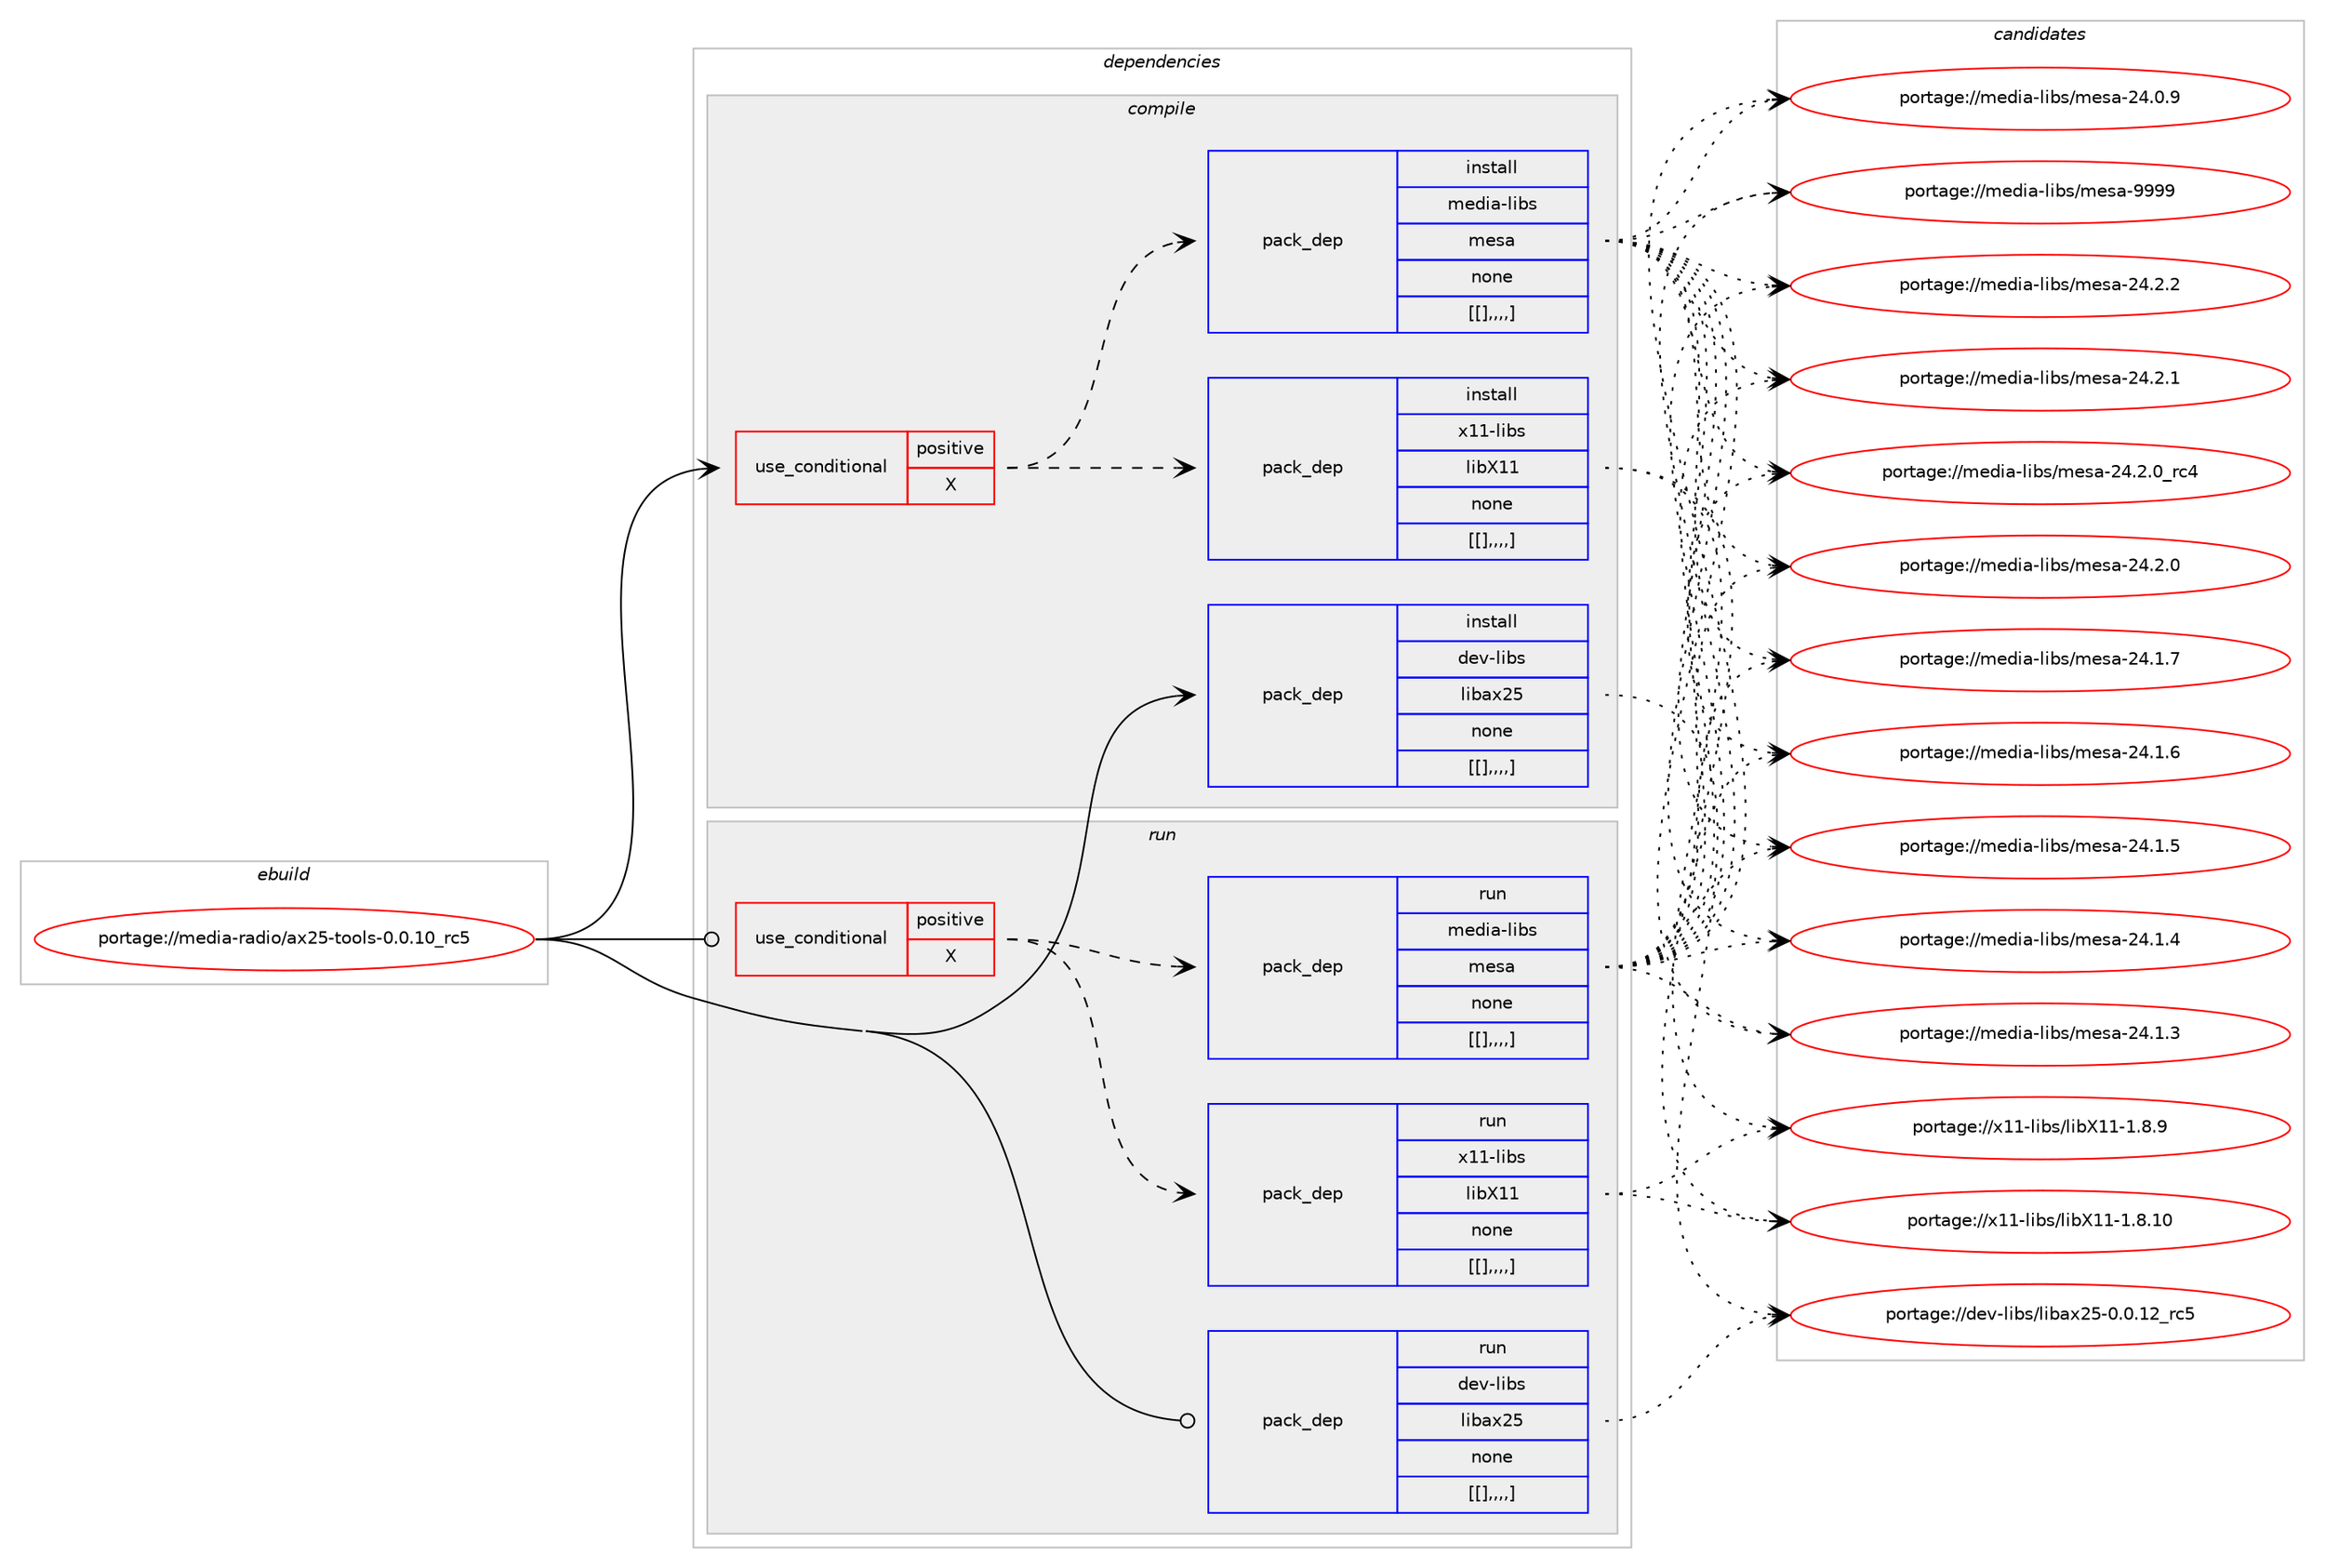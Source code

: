 digraph prolog {

# *************
# Graph options
# *************

newrank=true;
concentrate=true;
compound=true;
graph [rankdir=LR,fontname=Helvetica,fontsize=10,ranksep=1.5];#, ranksep=2.5, nodesep=0.2];
edge  [arrowhead=vee];
node  [fontname=Helvetica,fontsize=10];

# **********
# The ebuild
# **********

subgraph cluster_leftcol {
color=gray;
label=<<i>ebuild</i>>;
id [label="portage://media-radio/ax25-tools-0.0.10_rc5", color=red, width=4, href="../media-radio/ax25-tools-0.0.10_rc5.svg"];
}

# ****************
# The dependencies
# ****************

subgraph cluster_midcol {
color=gray;
label=<<i>dependencies</i>>;
subgraph cluster_compile {
fillcolor="#eeeeee";
style=filled;
label=<<i>compile</i>>;
subgraph cond82457 {
dependency327265 [label=<<TABLE BORDER="0" CELLBORDER="1" CELLSPACING="0" CELLPADDING="4"><TR><TD ROWSPAN="3" CELLPADDING="10">use_conditional</TD></TR><TR><TD>positive</TD></TR><TR><TD>X</TD></TR></TABLE>>, shape=none, color=red];
subgraph pack242230 {
dependency327266 [label=<<TABLE BORDER="0" CELLBORDER="1" CELLSPACING="0" CELLPADDING="4" WIDTH="220"><TR><TD ROWSPAN="6" CELLPADDING="30">pack_dep</TD></TR><TR><TD WIDTH="110">install</TD></TR><TR><TD>x11-libs</TD></TR><TR><TD>libX11</TD></TR><TR><TD>none</TD></TR><TR><TD>[[],,,,]</TD></TR></TABLE>>, shape=none, color=blue];
}
dependency327265:e -> dependency327266:w [weight=20,style="dashed",arrowhead="vee"];
subgraph pack242231 {
dependency327267 [label=<<TABLE BORDER="0" CELLBORDER="1" CELLSPACING="0" CELLPADDING="4" WIDTH="220"><TR><TD ROWSPAN="6" CELLPADDING="30">pack_dep</TD></TR><TR><TD WIDTH="110">install</TD></TR><TR><TD>media-libs</TD></TR><TR><TD>mesa</TD></TR><TR><TD>none</TD></TR><TR><TD>[[],,,,]</TD></TR></TABLE>>, shape=none, color=blue];
}
dependency327265:e -> dependency327267:w [weight=20,style="dashed",arrowhead="vee"];
}
id:e -> dependency327265:w [weight=20,style="solid",arrowhead="vee"];
subgraph pack242232 {
dependency327268 [label=<<TABLE BORDER="0" CELLBORDER="1" CELLSPACING="0" CELLPADDING="4" WIDTH="220"><TR><TD ROWSPAN="6" CELLPADDING="30">pack_dep</TD></TR><TR><TD WIDTH="110">install</TD></TR><TR><TD>dev-libs</TD></TR><TR><TD>libax25</TD></TR><TR><TD>none</TD></TR><TR><TD>[[],,,,]</TD></TR></TABLE>>, shape=none, color=blue];
}
id:e -> dependency327268:w [weight=20,style="solid",arrowhead="vee"];
}
subgraph cluster_compileandrun {
fillcolor="#eeeeee";
style=filled;
label=<<i>compile and run</i>>;
}
subgraph cluster_run {
fillcolor="#eeeeee";
style=filled;
label=<<i>run</i>>;
subgraph cond82458 {
dependency327269 [label=<<TABLE BORDER="0" CELLBORDER="1" CELLSPACING="0" CELLPADDING="4"><TR><TD ROWSPAN="3" CELLPADDING="10">use_conditional</TD></TR><TR><TD>positive</TD></TR><TR><TD>X</TD></TR></TABLE>>, shape=none, color=red];
subgraph pack242233 {
dependency327270 [label=<<TABLE BORDER="0" CELLBORDER="1" CELLSPACING="0" CELLPADDING="4" WIDTH="220"><TR><TD ROWSPAN="6" CELLPADDING="30">pack_dep</TD></TR><TR><TD WIDTH="110">run</TD></TR><TR><TD>x11-libs</TD></TR><TR><TD>libX11</TD></TR><TR><TD>none</TD></TR><TR><TD>[[],,,,]</TD></TR></TABLE>>, shape=none, color=blue];
}
dependency327269:e -> dependency327270:w [weight=20,style="dashed",arrowhead="vee"];
subgraph pack242234 {
dependency327271 [label=<<TABLE BORDER="0" CELLBORDER="1" CELLSPACING="0" CELLPADDING="4" WIDTH="220"><TR><TD ROWSPAN="6" CELLPADDING="30">pack_dep</TD></TR><TR><TD WIDTH="110">run</TD></TR><TR><TD>media-libs</TD></TR><TR><TD>mesa</TD></TR><TR><TD>none</TD></TR><TR><TD>[[],,,,]</TD></TR></TABLE>>, shape=none, color=blue];
}
dependency327269:e -> dependency327271:w [weight=20,style="dashed",arrowhead="vee"];
}
id:e -> dependency327269:w [weight=20,style="solid",arrowhead="odot"];
subgraph pack242235 {
dependency327272 [label=<<TABLE BORDER="0" CELLBORDER="1" CELLSPACING="0" CELLPADDING="4" WIDTH="220"><TR><TD ROWSPAN="6" CELLPADDING="30">pack_dep</TD></TR><TR><TD WIDTH="110">run</TD></TR><TR><TD>dev-libs</TD></TR><TR><TD>libax25</TD></TR><TR><TD>none</TD></TR><TR><TD>[[],,,,]</TD></TR></TABLE>>, shape=none, color=blue];
}
id:e -> dependency327272:w [weight=20,style="solid",arrowhead="odot"];
}
}

# **************
# The candidates
# **************

subgraph cluster_choices {
rank=same;
color=gray;
label=<<i>candidates</i>>;

subgraph choice242230 {
color=black;
nodesep=1;
choice12049494510810598115471081059888494945494656464948 [label="portage://x11-libs/libX11-1.8.10", color=red, width=4,href="../x11-libs/libX11-1.8.10.svg"];
choice120494945108105981154710810598884949454946564657 [label="portage://x11-libs/libX11-1.8.9", color=red, width=4,href="../x11-libs/libX11-1.8.9.svg"];
dependency327266:e -> choice12049494510810598115471081059888494945494656464948:w [style=dotted,weight="100"];
dependency327266:e -> choice120494945108105981154710810598884949454946564657:w [style=dotted,weight="100"];
}
subgraph choice242231 {
color=black;
nodesep=1;
choice10910110010597451081059811547109101115974557575757 [label="portage://media-libs/mesa-9999", color=red, width=4,href="../media-libs/mesa-9999.svg"];
choice109101100105974510810598115471091011159745505246504650 [label="portage://media-libs/mesa-24.2.2", color=red, width=4,href="../media-libs/mesa-24.2.2.svg"];
choice109101100105974510810598115471091011159745505246504649 [label="portage://media-libs/mesa-24.2.1", color=red, width=4,href="../media-libs/mesa-24.2.1.svg"];
choice109101100105974510810598115471091011159745505246504648951149952 [label="portage://media-libs/mesa-24.2.0_rc4", color=red, width=4,href="../media-libs/mesa-24.2.0_rc4.svg"];
choice109101100105974510810598115471091011159745505246504648 [label="portage://media-libs/mesa-24.2.0", color=red, width=4,href="../media-libs/mesa-24.2.0.svg"];
choice109101100105974510810598115471091011159745505246494655 [label="portage://media-libs/mesa-24.1.7", color=red, width=4,href="../media-libs/mesa-24.1.7.svg"];
choice109101100105974510810598115471091011159745505246494654 [label="portage://media-libs/mesa-24.1.6", color=red, width=4,href="../media-libs/mesa-24.1.6.svg"];
choice109101100105974510810598115471091011159745505246494653 [label="portage://media-libs/mesa-24.1.5", color=red, width=4,href="../media-libs/mesa-24.1.5.svg"];
choice109101100105974510810598115471091011159745505246494652 [label="portage://media-libs/mesa-24.1.4", color=red, width=4,href="../media-libs/mesa-24.1.4.svg"];
choice109101100105974510810598115471091011159745505246494651 [label="portage://media-libs/mesa-24.1.3", color=red, width=4,href="../media-libs/mesa-24.1.3.svg"];
choice109101100105974510810598115471091011159745505246484657 [label="portage://media-libs/mesa-24.0.9", color=red, width=4,href="../media-libs/mesa-24.0.9.svg"];
dependency327267:e -> choice10910110010597451081059811547109101115974557575757:w [style=dotted,weight="100"];
dependency327267:e -> choice109101100105974510810598115471091011159745505246504650:w [style=dotted,weight="100"];
dependency327267:e -> choice109101100105974510810598115471091011159745505246504649:w [style=dotted,weight="100"];
dependency327267:e -> choice109101100105974510810598115471091011159745505246504648951149952:w [style=dotted,weight="100"];
dependency327267:e -> choice109101100105974510810598115471091011159745505246504648:w [style=dotted,weight="100"];
dependency327267:e -> choice109101100105974510810598115471091011159745505246494655:w [style=dotted,weight="100"];
dependency327267:e -> choice109101100105974510810598115471091011159745505246494654:w [style=dotted,weight="100"];
dependency327267:e -> choice109101100105974510810598115471091011159745505246494653:w [style=dotted,weight="100"];
dependency327267:e -> choice109101100105974510810598115471091011159745505246494652:w [style=dotted,weight="100"];
dependency327267:e -> choice109101100105974510810598115471091011159745505246494651:w [style=dotted,weight="100"];
dependency327267:e -> choice109101100105974510810598115471091011159745505246484657:w [style=dotted,weight="100"];
}
subgraph choice242232 {
color=black;
nodesep=1;
choice1001011184510810598115471081059897120505345484648464950951149953 [label="portage://dev-libs/libax25-0.0.12_rc5", color=red, width=4,href="../dev-libs/libax25-0.0.12_rc5.svg"];
dependency327268:e -> choice1001011184510810598115471081059897120505345484648464950951149953:w [style=dotted,weight="100"];
}
subgraph choice242233 {
color=black;
nodesep=1;
choice12049494510810598115471081059888494945494656464948 [label="portage://x11-libs/libX11-1.8.10", color=red, width=4,href="../x11-libs/libX11-1.8.10.svg"];
choice120494945108105981154710810598884949454946564657 [label="portage://x11-libs/libX11-1.8.9", color=red, width=4,href="../x11-libs/libX11-1.8.9.svg"];
dependency327270:e -> choice12049494510810598115471081059888494945494656464948:w [style=dotted,weight="100"];
dependency327270:e -> choice120494945108105981154710810598884949454946564657:w [style=dotted,weight="100"];
}
subgraph choice242234 {
color=black;
nodesep=1;
choice10910110010597451081059811547109101115974557575757 [label="portage://media-libs/mesa-9999", color=red, width=4,href="../media-libs/mesa-9999.svg"];
choice109101100105974510810598115471091011159745505246504650 [label="portage://media-libs/mesa-24.2.2", color=red, width=4,href="../media-libs/mesa-24.2.2.svg"];
choice109101100105974510810598115471091011159745505246504649 [label="portage://media-libs/mesa-24.2.1", color=red, width=4,href="../media-libs/mesa-24.2.1.svg"];
choice109101100105974510810598115471091011159745505246504648951149952 [label="portage://media-libs/mesa-24.2.0_rc4", color=red, width=4,href="../media-libs/mesa-24.2.0_rc4.svg"];
choice109101100105974510810598115471091011159745505246504648 [label="portage://media-libs/mesa-24.2.0", color=red, width=4,href="../media-libs/mesa-24.2.0.svg"];
choice109101100105974510810598115471091011159745505246494655 [label="portage://media-libs/mesa-24.1.7", color=red, width=4,href="../media-libs/mesa-24.1.7.svg"];
choice109101100105974510810598115471091011159745505246494654 [label="portage://media-libs/mesa-24.1.6", color=red, width=4,href="../media-libs/mesa-24.1.6.svg"];
choice109101100105974510810598115471091011159745505246494653 [label="portage://media-libs/mesa-24.1.5", color=red, width=4,href="../media-libs/mesa-24.1.5.svg"];
choice109101100105974510810598115471091011159745505246494652 [label="portage://media-libs/mesa-24.1.4", color=red, width=4,href="../media-libs/mesa-24.1.4.svg"];
choice109101100105974510810598115471091011159745505246494651 [label="portage://media-libs/mesa-24.1.3", color=red, width=4,href="../media-libs/mesa-24.1.3.svg"];
choice109101100105974510810598115471091011159745505246484657 [label="portage://media-libs/mesa-24.0.9", color=red, width=4,href="../media-libs/mesa-24.0.9.svg"];
dependency327271:e -> choice10910110010597451081059811547109101115974557575757:w [style=dotted,weight="100"];
dependency327271:e -> choice109101100105974510810598115471091011159745505246504650:w [style=dotted,weight="100"];
dependency327271:e -> choice109101100105974510810598115471091011159745505246504649:w [style=dotted,weight="100"];
dependency327271:e -> choice109101100105974510810598115471091011159745505246504648951149952:w [style=dotted,weight="100"];
dependency327271:e -> choice109101100105974510810598115471091011159745505246504648:w [style=dotted,weight="100"];
dependency327271:e -> choice109101100105974510810598115471091011159745505246494655:w [style=dotted,weight="100"];
dependency327271:e -> choice109101100105974510810598115471091011159745505246494654:w [style=dotted,weight="100"];
dependency327271:e -> choice109101100105974510810598115471091011159745505246494653:w [style=dotted,weight="100"];
dependency327271:e -> choice109101100105974510810598115471091011159745505246494652:w [style=dotted,weight="100"];
dependency327271:e -> choice109101100105974510810598115471091011159745505246494651:w [style=dotted,weight="100"];
dependency327271:e -> choice109101100105974510810598115471091011159745505246484657:w [style=dotted,weight="100"];
}
subgraph choice242235 {
color=black;
nodesep=1;
choice1001011184510810598115471081059897120505345484648464950951149953 [label="portage://dev-libs/libax25-0.0.12_rc5", color=red, width=4,href="../dev-libs/libax25-0.0.12_rc5.svg"];
dependency327272:e -> choice1001011184510810598115471081059897120505345484648464950951149953:w [style=dotted,weight="100"];
}
}

}
